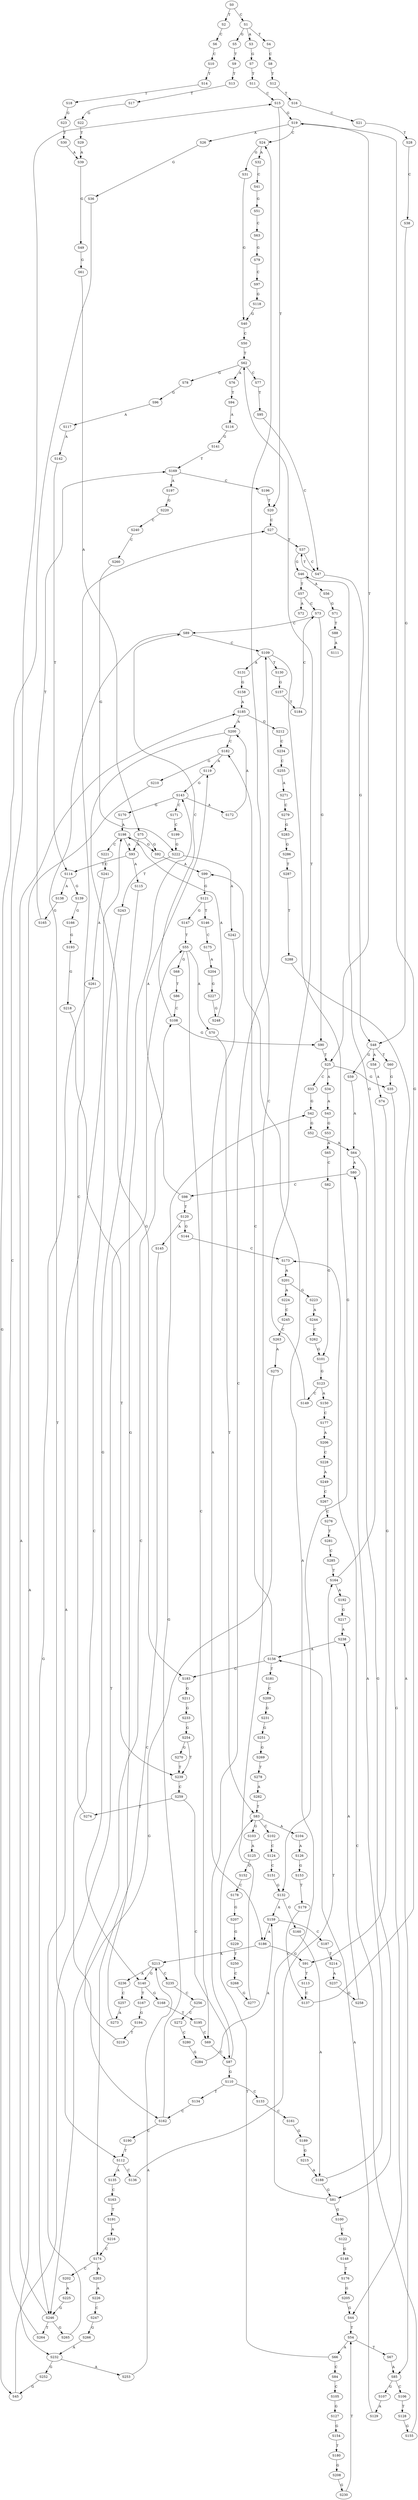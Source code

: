strict digraph  {
	S0 -> S1 [ label = C ];
	S0 -> S2 [ label = T ];
	S1 -> S3 [ label = A ];
	S1 -> S4 [ label = T ];
	S1 -> S5 [ label = G ];
	S2 -> S6 [ label = C ];
	S3 -> S7 [ label = G ];
	S4 -> S8 [ label = C ];
	S5 -> S9 [ label = T ];
	S6 -> S10 [ label = C ];
	S7 -> S11 [ label = T ];
	S8 -> S12 [ label = T ];
	S9 -> S13 [ label = T ];
	S10 -> S14 [ label = T ];
	S11 -> S15 [ label = C ];
	S12 -> S16 [ label = T ];
	S13 -> S17 [ label = T ];
	S14 -> S18 [ label = T ];
	S15 -> S19 [ label = G ];
	S15 -> S20 [ label = T ];
	S16 -> S21 [ label = C ];
	S17 -> S22 [ label = G ];
	S18 -> S23 [ label = G ];
	S19 -> S24 [ label = C ];
	S19 -> S25 [ label = T ];
	S19 -> S26 [ label = A ];
	S20 -> S27 [ label = C ];
	S21 -> S28 [ label = T ];
	S22 -> S29 [ label = T ];
	S23 -> S30 [ label = T ];
	S24 -> S31 [ label = G ];
	S24 -> S32 [ label = A ];
	S25 -> S33 [ label = C ];
	S25 -> S34 [ label = A ];
	S25 -> S35 [ label = G ];
	S26 -> S36 [ label = G ];
	S27 -> S37 [ label = T ];
	S28 -> S38 [ label = C ];
	S29 -> S39 [ label = A ];
	S30 -> S39 [ label = A ];
	S31 -> S40 [ label = G ];
	S32 -> S41 [ label = C ];
	S33 -> S42 [ label = G ];
	S34 -> S43 [ label = A ];
	S35 -> S44 [ label = G ];
	S36 -> S45 [ label = G ];
	S37 -> S46 [ label = G ];
	S37 -> S47 [ label = C ];
	S38 -> S48 [ label = G ];
	S39 -> S49 [ label = G ];
	S40 -> S50 [ label = C ];
	S41 -> S51 [ label = G ];
	S42 -> S52 [ label = G ];
	S43 -> S53 [ label = G ];
	S44 -> S54 [ label = T ];
	S45 -> S55 [ label = T ];
	S46 -> S56 [ label = A ];
	S46 -> S57 [ label = T ];
	S47 -> S37 [ label = T ];
	S47 -> S48 [ label = G ];
	S48 -> S58 [ label = A ];
	S48 -> S59 [ label = G ];
	S48 -> S60 [ label = T ];
	S49 -> S61 [ label = G ];
	S50 -> S62 [ label = T ];
	S51 -> S63 [ label = C ];
	S52 -> S64 [ label = A ];
	S53 -> S65 [ label = A ];
	S54 -> S66 [ label = A ];
	S54 -> S67 [ label = T ];
	S55 -> S68 [ label = G ];
	S55 -> S69 [ label = C ];
	S55 -> S70 [ label = A ];
	S56 -> S71 [ label = G ];
	S57 -> S72 [ label = A ];
	S57 -> S73 [ label = C ];
	S58 -> S74 [ label = A ];
	S59 -> S64 [ label = A ];
	S60 -> S35 [ label = G ];
	S61 -> S75 [ label = A ];
	S62 -> S76 [ label = A ];
	S62 -> S77 [ label = C ];
	S62 -> S78 [ label = G ];
	S63 -> S79 [ label = G ];
	S64 -> S80 [ label = A ];
	S64 -> S81 [ label = G ];
	S65 -> S82 [ label = C ];
	S66 -> S83 [ label = T ];
	S66 -> S84 [ label = C ];
	S67 -> S85 [ label = A ];
	S68 -> S86 [ label = T ];
	S69 -> S87 [ label = C ];
	S70 -> S83 [ label = T ];
	S71 -> S88 [ label = T ];
	S73 -> S89 [ label = C ];
	S73 -> S90 [ label = G ];
	S74 -> S91 [ label = G ];
	S75 -> S92 [ label = G ];
	S75 -> S93 [ label = A ];
	S76 -> S94 [ label = T ];
	S77 -> S95 [ label = T ];
	S78 -> S96 [ label = G ];
	S79 -> S97 [ label = C ];
	S80 -> S98 [ label = C ];
	S81 -> S99 [ label = A ];
	S81 -> S100 [ label = G ];
	S82 -> S101 [ label = G ];
	S83 -> S102 [ label = C ];
	S83 -> S103 [ label = G ];
	S83 -> S104 [ label = A ];
	S84 -> S105 [ label = C ];
	S85 -> S106 [ label = C ];
	S85 -> S107 [ label = G ];
	S86 -> S108 [ label = C ];
	S87 -> S109 [ label = C ];
	S87 -> S110 [ label = G ];
	S88 -> S111 [ label = A ];
	S89 -> S112 [ label = T ];
	S89 -> S109 [ label = C ];
	S90 -> S25 [ label = T ];
	S91 -> S113 [ label = T ];
	S92 -> S99 [ label = A ];
	S93 -> S114 [ label = T ];
	S93 -> S115 [ label = A ];
	S94 -> S116 [ label = A ];
	S95 -> S47 [ label = C ];
	S96 -> S117 [ label = A ];
	S97 -> S118 [ label = G ];
	S98 -> S119 [ label = A ];
	S98 -> S120 [ label = T ];
	S99 -> S121 [ label = G ];
	S100 -> S122 [ label = C ];
	S101 -> S123 [ label = G ];
	S102 -> S124 [ label = C ];
	S103 -> S125 [ label = A ];
	S104 -> S126 [ label = A ];
	S105 -> S127 [ label = G ];
	S106 -> S128 [ label = T ];
	S107 -> S129 [ label = A ];
	S108 -> S90 [ label = G ];
	S108 -> S89 [ label = C ];
	S109 -> S130 [ label = T ];
	S109 -> S131 [ label = A ];
	S109 -> S132 [ label = G ];
	S110 -> S133 [ label = C ];
	S110 -> S134 [ label = T ];
	S112 -> S135 [ label = A ];
	S112 -> S136 [ label = C ];
	S113 -> S137 [ label = C ];
	S114 -> S138 [ label = A ];
	S114 -> S139 [ label = G ];
	S115 -> S140 [ label = G ];
	S116 -> S141 [ label = G ];
	S117 -> S142 [ label = A ];
	S118 -> S40 [ label = G ];
	S119 -> S143 [ label = G ];
	S120 -> S144 [ label = G ];
	S120 -> S145 [ label = A ];
	S121 -> S146 [ label = T ];
	S121 -> S147 [ label = G ];
	S122 -> S148 [ label = G ];
	S123 -> S149 [ label = C ];
	S123 -> S150 [ label = A ];
	S124 -> S151 [ label = C ];
	S125 -> S152 [ label = G ];
	S126 -> S153 [ label = G ];
	S127 -> S154 [ label = G ];
	S128 -> S155 [ label = G ];
	S129 -> S156 [ label = A ];
	S130 -> S157 [ label = G ];
	S131 -> S158 [ label = G ];
	S132 -> S159 [ label = A ];
	S132 -> S160 [ label = G ];
	S133 -> S161 [ label = C ];
	S134 -> S162 [ label = C ];
	S135 -> S163 [ label = C ];
	S136 -> S164 [ label = T ];
	S137 -> S19 [ label = G ];
	S138 -> S165 [ label = G ];
	S139 -> S166 [ label = G ];
	S140 -> S167 [ label = T ];
	S140 -> S168 [ label = G ];
	S141 -> S169 [ label = T ];
	S142 -> S114 [ label = T ];
	S143 -> S170 [ label = G ];
	S143 -> S171 [ label = C ];
	S143 -> S172 [ label = A ];
	S144 -> S173 [ label = C ];
	S145 -> S174 [ label = C ];
	S146 -> S175 [ label = C ];
	S147 -> S55 [ label = T ];
	S148 -> S176 [ label = T ];
	S149 -> S62 [ label = T ];
	S150 -> S177 [ label = C ];
	S151 -> S132 [ label = G ];
	S152 -> S178 [ label = C ];
	S153 -> S179 [ label = T ];
	S154 -> S180 [ label = T ];
	S155 -> S173 [ label = C ];
	S156 -> S181 [ label = T ];
	S156 -> S182 [ label = C ];
	S156 -> S183 [ label = G ];
	S157 -> S184 [ label = T ];
	S158 -> S185 [ label = A ];
	S159 -> S186 [ label = A ];
	S159 -> S187 [ label = C ];
	S160 -> S188 [ label = A ];
	S161 -> S189 [ label = G ];
	S162 -> S190 [ label = C ];
	S162 -> S42 [ label = G ];
	S163 -> S191 [ label = T ];
	S164 -> S192 [ label = A ];
	S164 -> S46 [ label = G ];
	S165 -> S169 [ label = T ];
	S166 -> S193 [ label = G ];
	S167 -> S194 [ label = G ];
	S168 -> S195 [ label = T ];
	S169 -> S196 [ label = C ];
	S169 -> S197 [ label = A ];
	S170 -> S198 [ label = A ];
	S171 -> S199 [ label = C ];
	S172 -> S200 [ label = A ];
	S173 -> S201 [ label = A ];
	S174 -> S202 [ label = C ];
	S174 -> S203 [ label = A ];
	S175 -> S204 [ label = A ];
	S176 -> S205 [ label = G ];
	S177 -> S206 [ label = A ];
	S178 -> S207 [ label = G ];
	S179 -> S137 [ label = C ];
	S180 -> S208 [ label = G ];
	S181 -> S209 [ label = C ];
	S182 -> S210 [ label = G ];
	S182 -> S119 [ label = A ];
	S183 -> S211 [ label = G ];
	S184 -> S73 [ label = C ];
	S185 -> S212 [ label = G ];
	S185 -> S200 [ label = A ];
	S186 -> S213 [ label = A ];
	S186 -> S91 [ label = G ];
	S187 -> S214 [ label = T ];
	S188 -> S80 [ label = A ];
	S188 -> S81 [ label = G ];
	S189 -> S215 [ label = G ];
	S190 -> S112 [ label = T ];
	S191 -> S216 [ label = A ];
	S192 -> S217 [ label = G ];
	S193 -> S218 [ label = G ];
	S194 -> S219 [ label = T ];
	S195 -> S69 [ label = C ];
	S196 -> S20 [ label = T ];
	S197 -> S220 [ label = G ];
	S198 -> S93 [ label = A ];
	S198 -> S221 [ label = C ];
	S198 -> S92 [ label = G ];
	S199 -> S222 [ label = G ];
	S200 -> S182 [ label = C ];
	S200 -> S183 [ label = G ];
	S201 -> S223 [ label = G ];
	S201 -> S224 [ label = A ];
	S202 -> S225 [ label = A ];
	S203 -> S226 [ label = A ];
	S204 -> S227 [ label = G ];
	S205 -> S44 [ label = G ];
	S206 -> S228 [ label = C ];
	S207 -> S229 [ label = G ];
	S208 -> S230 [ label = G ];
	S209 -> S231 [ label = G ];
	S210 -> S232 [ label = A ];
	S211 -> S233 [ label = G ];
	S212 -> S234 [ label = C ];
	S213 -> S140 [ label = G ];
	S213 -> S235 [ label = C ];
	S213 -> S236 [ label = A ];
	S214 -> S237 [ label = A ];
	S215 -> S188 [ label = A ];
	S216 -> S174 [ label = C ];
	S217 -> S238 [ label = A ];
	S218 -> S239 [ label = T ];
	S219 -> S108 [ label = C ];
	S220 -> S240 [ label = C ];
	S221 -> S241 [ label = C ];
	S222 -> S242 [ label = A ];
	S222 -> S243 [ label = T ];
	S223 -> S244 [ label = A ];
	S224 -> S245 [ label = C ];
	S225 -> S246 [ label = G ];
	S226 -> S247 [ label = C ];
	S227 -> S248 [ label = G ];
	S228 -> S249 [ label = A ];
	S229 -> S250 [ label = T ];
	S230 -> S54 [ label = T ];
	S231 -> S251 [ label = G ];
	S232 -> S252 [ label = G ];
	S232 -> S253 [ label = A ];
	S233 -> S254 [ label = G ];
	S234 -> S255 [ label = C ];
	S235 -> S256 [ label = C ];
	S236 -> S257 [ label = C ];
	S237 -> S258 [ label = G ];
	S238 -> S156 [ label = A ];
	S239 -> S259 [ label = C ];
	S240 -> S260 [ label = C ];
	S241 -> S261 [ label = A ];
	S242 -> S186 [ label = A ];
	S243 -> S162 [ label = C ];
	S244 -> S262 [ label = C ];
	S245 -> S263 [ label = C ];
	S246 -> S264 [ label = T ];
	S246 -> S265 [ label = G ];
	S246 -> S185 [ label = A ];
	S247 -> S266 [ label = G ];
	S248 -> S198 [ label = A ];
	S249 -> S267 [ label = C ];
	S250 -> S268 [ label = C ];
	S251 -> S269 [ label = G ];
	S252 -> S45 [ label = G ];
	S253 -> S213 [ label = A ];
	S254 -> S239 [ label = T ];
	S254 -> S270 [ label = G ];
	S255 -> S271 [ label = A ];
	S256 -> S272 [ label = C ];
	S257 -> S273 [ label = A ];
	S258 -> S238 [ label = A ];
	S259 -> S87 [ label = C ];
	S259 -> S274 [ label = T ];
	S260 -> S222 [ label = G ];
	S261 -> S246 [ label = G ];
	S262 -> S101 [ label = G ];
	S263 -> S275 [ label = A ];
	S264 -> S15 [ label = C ];
	S265 -> S198 [ label = A ];
	S266 -> S232 [ label = A ];
	S267 -> S276 [ label = C ];
	S268 -> S277 [ label = G ];
	S269 -> S278 [ label = T ];
	S270 -> S239 [ label = T ];
	S271 -> S279 [ label = C ];
	S272 -> S280 [ label = C ];
	S273 -> S143 [ label = G ];
	S274 -> S27 [ label = C ];
	S275 -> S246 [ label = G ];
	S276 -> S281 [ label = T ];
	S277 -> S24 [ label = C ];
	S278 -> S282 [ label = A ];
	S279 -> S283 [ label = G ];
	S280 -> S284 [ label = G ];
	S281 -> S285 [ label = C ];
	S282 -> S83 [ label = T ];
	S283 -> S286 [ label = G ];
	S284 -> S159 [ label = A ];
	S285 -> S164 [ label = T ];
	S286 -> S287 [ label = T ];
	S287 -> S288 [ label = T ];
	S288 -> S85 [ label = A ];
}
